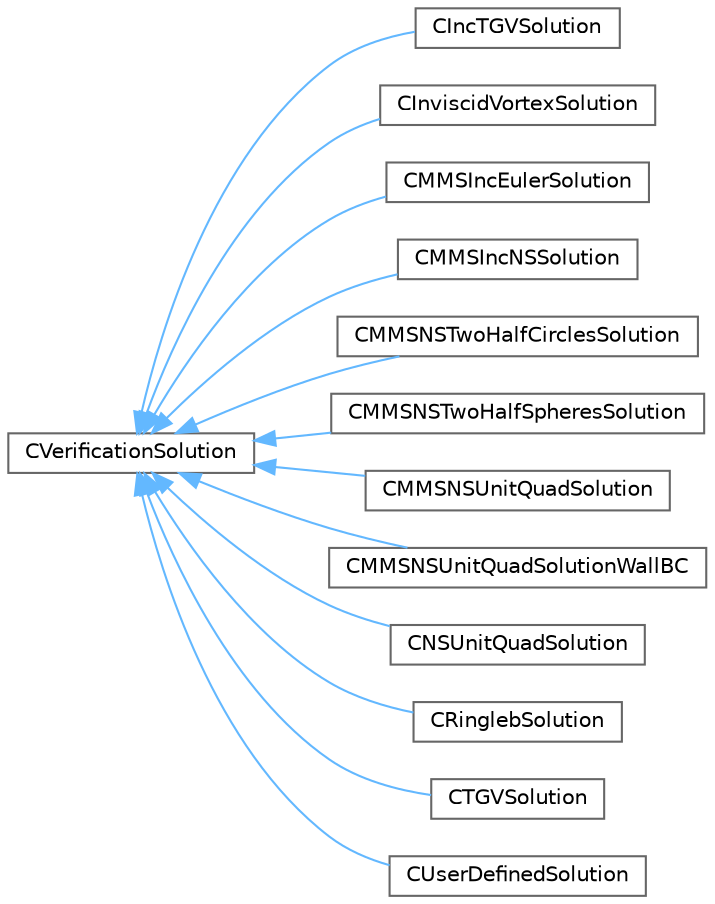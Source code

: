 digraph "Graphical Class Hierarchy"
{
 // LATEX_PDF_SIZE
  bgcolor="transparent";
  edge [fontname=Helvetica,fontsize=10,labelfontname=Helvetica,labelfontsize=10];
  node [fontname=Helvetica,fontsize=10,shape=box,height=0.2,width=0.4];
  rankdir="LR";
  Node0 [id="Node000000",label="CVerificationSolution",height=0.2,width=0.4,color="grey40", fillcolor="white", style="filled",URL="$classCVerificationSolution.html",tooltip="Class for holding verification PDE solutions, e.g., phi = phi(x,y,z,t), used for initial conditions,..."];
  Node0 -> Node1 [id="edge417_Node000000_Node000001",dir="back",color="steelblue1",style="solid",tooltip=" "];
  Node1 [id="Node000001",label="CIncTGVSolution",height=0.2,width=0.4,color="grey40", fillcolor="white", style="filled",URL="$classCIncTGVSolution.html",tooltip="Class to define the required data for the incompressible Taylor Green Vortex."];
  Node0 -> Node2 [id="edge418_Node000000_Node000002",dir="back",color="steelblue1",style="solid",tooltip=" "];
  Node2 [id="Node000002",label="CInviscidVortexSolution",height=0.2,width=0.4,color="grey40", fillcolor="white", style="filled",URL="$classCInviscidVortexSolution.html",tooltip="Class to define the required data for the Inviscid Vortex."];
  Node0 -> Node3 [id="edge419_Node000000_Node000003",dir="back",color="steelblue1",style="solid",tooltip=" "];
  Node3 [id="Node000003",label="CMMSIncEulerSolution",height=0.2,width=0.4,color="grey40", fillcolor="white", style="filled",URL="$classCMMSIncEulerSolution.html",tooltip="Class to define the required data for the manufactured solution of the incompressible Euler equations..."];
  Node0 -> Node4 [id="edge420_Node000000_Node000004",dir="back",color="steelblue1",style="solid",tooltip=" "];
  Node4 [id="Node000004",label="CMMSIncNSSolution",height=0.2,width=0.4,color="grey40", fillcolor="white", style="filled",URL="$classCMMSIncNSSolution.html",tooltip="Class to define the required data for the manufactured solution of the laminar incompressible Navier-..."];
  Node0 -> Node5 [id="edge421_Node000000_Node000005",dir="back",color="steelblue1",style="solid",tooltip=" "];
  Node5 [id="Node000005",label="CMMSNSTwoHalfCirclesSolution",height=0.2,width=0.4,color="grey40", fillcolor="white", style="filled",URL="$classCMMSNSTwoHalfCirclesSolution.html",tooltip="Class to define the required data for the manufactured solution of the laminar Navier-Stokes equation..."];
  Node0 -> Node6 [id="edge422_Node000000_Node000006",dir="back",color="steelblue1",style="solid",tooltip=" "];
  Node6 [id="Node000006",label="CMMSNSTwoHalfSpheresSolution",height=0.2,width=0.4,color="grey40", fillcolor="white", style="filled",URL="$classCMMSNSTwoHalfSpheresSolution.html",tooltip="Class to define the required data for the manufactured solution of the laminar Navier-Stokes equation..."];
  Node0 -> Node7 [id="edge423_Node000000_Node000007",dir="back",color="steelblue1",style="solid",tooltip=" "];
  Node7 [id="Node000007",label="CMMSNSUnitQuadSolution",height=0.2,width=0.4,color="grey40", fillcolor="white", style="filled",URL="$classCMMSNSUnitQuadSolution.html",tooltip="Class to define the required data for the manufactured solution of the laminar Navier-Stokes equation..."];
  Node0 -> Node8 [id="edge424_Node000000_Node000008",dir="back",color="steelblue1",style="solid",tooltip=" "];
  Node8 [id="Node000008",label="CMMSNSUnitQuadSolutionWallBC",height=0.2,width=0.4,color="grey40", fillcolor="white", style="filled",URL="$classCMMSNSUnitQuadSolutionWallBC.html",tooltip="Class to define the required data for the manufactured solution of the laminar Navier-Stokes equation..."];
  Node0 -> Node9 [id="edge425_Node000000_Node000009",dir="back",color="steelblue1",style="solid",tooltip=" "];
  Node9 [id="Node000009",label="CNSUnitQuadSolution",height=0.2,width=0.4,color="grey40", fillcolor="white", style="filled",URL="$classCNSUnitQuadSolution.html",tooltip="Class to define the required data for the Navier-Stokes solution on a unit quad, heat conduction is n..."];
  Node0 -> Node10 [id="edge426_Node000000_Node000010",dir="back",color="steelblue1",style="solid",tooltip=" "];
  Node10 [id="Node000010",label="CRinglebSolution",height=0.2,width=0.4,color="grey40", fillcolor="white", style="filled",URL="$classCRinglebSolution.html",tooltip="Class to define the required data for the Ringleb flow."];
  Node0 -> Node11 [id="edge427_Node000000_Node000011",dir="back",color="steelblue1",style="solid",tooltip=" "];
  Node11 [id="Node000011",label="CTGVSolution",height=0.2,width=0.4,color="grey40", fillcolor="white", style="filled",URL="$classCTGVSolution.html",tooltip="Class to define the required data for the Taylor Green Vortex."];
  Node0 -> Node12 [id="edge428_Node000000_Node000012",dir="back",color="steelblue1",style="solid",tooltip=" "];
  Node12 [id="Node000012",label="CUserDefinedSolution",height=0.2,width=0.4,color="grey40", fillcolor="white", style="filled",URL="$classCUserDefinedSolution.html",tooltip="Class to define the required data for a user defined solution."];
}
